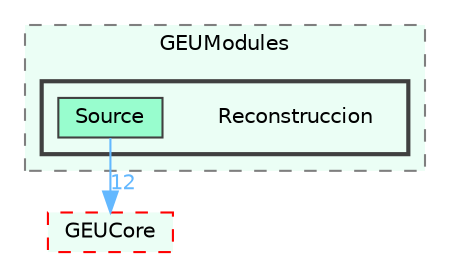 digraph "C:/GEU/GEUModules/Reconstruccion"
{
 // LATEX_PDF_SIZE
  bgcolor="transparent";
  edge [fontname=Helvetica,fontsize=10,labelfontname=Helvetica,labelfontsize=10];
  node [fontname=Helvetica,fontsize=10,shape=box,height=0.2,width=0.4];
  compound=true
  subgraph clusterdir_70e1bd6aad29eaa9efcef7cf630be9eb {
    graph [ bgcolor="#ebfef5", pencolor="grey50", label="GEUModules", fontname=Helvetica,fontsize=10 style="filled,dashed", URL="dir_70e1bd6aad29eaa9efcef7cf630be9eb.html",tooltip=""]
  subgraph clusterdir_ab3852577ff19ca34a462b36a64867c4 {
    graph [ bgcolor="#ebfef5", pencolor="grey25", label="", fontname=Helvetica,fontsize=10 style="filled,bold", URL="dir_ab3852577ff19ca34a462b36a64867c4.html",tooltip=""]
    dir_ab3852577ff19ca34a462b36a64867c4 [shape=plaintext, label="Reconstruccion"];
  dir_e0f6bb79a60990e7385239c965311f8f [label="Source", fillcolor="#98fdce", color="grey25", style="filled", URL="dir_e0f6bb79a60990e7385239c965311f8f.html",tooltip=""];
  }
  }
  dir_27e7292ccf631aad9354b9464cb90a84 [label="GEUCore", fillcolor="#ebfef5", color="red", style="filled,dashed", URL="dir_27e7292ccf631aad9354b9464cb90a84.html",tooltip=""];
  dir_e0f6bb79a60990e7385239c965311f8f->dir_27e7292ccf631aad9354b9464cb90a84 [headlabel="12", labeldistance=1.5 headhref="dir_000040_000015.html" href="dir_000040_000015.html" color="steelblue1" fontcolor="steelblue1"];
}
